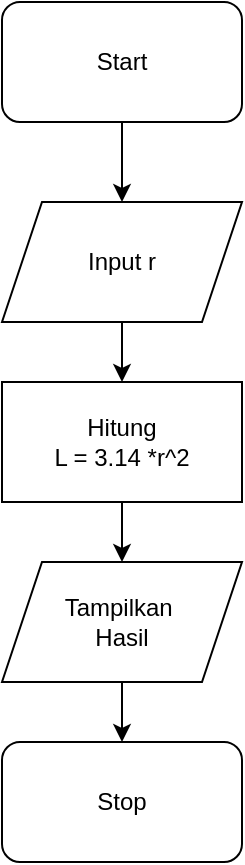 <mxfile version="21.5.0" type="github">
  <diagram name="Page-1" id="DmjP-G-152aT6mbpHpDB">
    <mxGraphModel dx="1050" dy="573" grid="1" gridSize="10" guides="1" tooltips="1" connect="1" arrows="1" fold="1" page="1" pageScale="1" pageWidth="850" pageHeight="1100" math="0" shadow="0">
      <root>
        <mxCell id="0" />
        <mxCell id="1" parent="0" />
        <mxCell id="por1lRUXDoNyYHkv7QNP-2" style="edgeStyle=orthogonalEdgeStyle;rounded=0;orthogonalLoop=1;jettySize=auto;html=1;" edge="1" parent="1" source="gQIG1iborJwVGqpYCtXM-1" target="por1lRUXDoNyYHkv7QNP-1">
          <mxGeometry relative="1" as="geometry" />
        </mxCell>
        <mxCell id="gQIG1iborJwVGqpYCtXM-1" value="Start" style="rounded=1;whiteSpace=wrap;html=1;" parent="1" vertex="1">
          <mxGeometry x="365" y="70" width="120" height="60" as="geometry" />
        </mxCell>
        <mxCell id="gQIG1iborJwVGqpYCtXM-2" value="Stop" style="rounded=1;whiteSpace=wrap;html=1;" parent="1" vertex="1">
          <mxGeometry x="365" y="440" width="120" height="60" as="geometry" />
        </mxCell>
        <mxCell id="por1lRUXDoNyYHkv7QNP-6" style="edgeStyle=orthogonalEdgeStyle;rounded=0;orthogonalLoop=1;jettySize=auto;html=1;" edge="1" parent="1" source="por1lRUXDoNyYHkv7QNP-1" target="por1lRUXDoNyYHkv7QNP-3">
          <mxGeometry relative="1" as="geometry" />
        </mxCell>
        <mxCell id="por1lRUXDoNyYHkv7QNP-1" value="Input r" style="shape=parallelogram;perimeter=parallelogramPerimeter;whiteSpace=wrap;html=1;fixedSize=1;" vertex="1" parent="1">
          <mxGeometry x="365" y="170" width="120" height="60" as="geometry" />
        </mxCell>
        <mxCell id="por1lRUXDoNyYHkv7QNP-7" value="" style="edgeStyle=orthogonalEdgeStyle;rounded=0;orthogonalLoop=1;jettySize=auto;html=1;" edge="1" parent="1" source="por1lRUXDoNyYHkv7QNP-3" target="por1lRUXDoNyYHkv7QNP-4">
          <mxGeometry relative="1" as="geometry" />
        </mxCell>
        <mxCell id="por1lRUXDoNyYHkv7QNP-3" value="Hitung&lt;br&gt;L = 3.14 *r^2" style="rounded=0;whiteSpace=wrap;html=1;" vertex="1" parent="1">
          <mxGeometry x="365" y="260" width="120" height="60" as="geometry" />
        </mxCell>
        <mxCell id="por1lRUXDoNyYHkv7QNP-8" value="" style="edgeStyle=orthogonalEdgeStyle;rounded=0;orthogonalLoop=1;jettySize=auto;html=1;" edge="1" parent="1" source="por1lRUXDoNyYHkv7QNP-4" target="gQIG1iborJwVGqpYCtXM-2">
          <mxGeometry relative="1" as="geometry" />
        </mxCell>
        <mxCell id="por1lRUXDoNyYHkv7QNP-4" value="Tampilkan&amp;nbsp;&lt;br&gt;Hasil" style="shape=parallelogram;perimeter=parallelogramPerimeter;whiteSpace=wrap;html=1;fixedSize=1;" vertex="1" parent="1">
          <mxGeometry x="365" y="350" width="120" height="60" as="geometry" />
        </mxCell>
      </root>
    </mxGraphModel>
  </diagram>
</mxfile>
